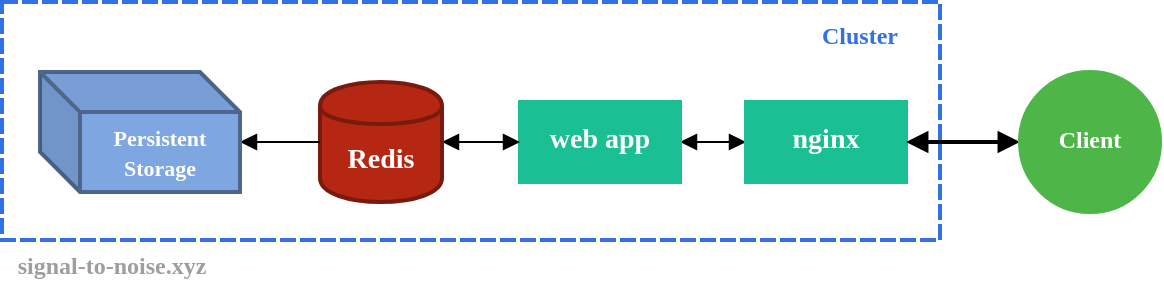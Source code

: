 <mxfile version="13.1.3" type="device" pages="3"><diagram id="TQJTbAqvYvgxrkfOmOtY" name="Architecture"><mxGraphModel dx="1422" dy="804" grid="1" gridSize="10" guides="1" tooltips="1" connect="1" arrows="1" fold="1" page="1" pageScale="1" pageWidth="827" pageHeight="1169" math="0" shadow="0"><root><mxCell id="0"/><mxCell id="1" parent="0"/><mxCell id="H9-Vjm7rXuuzE0rPAisk-47" style="edgeStyle=none;rounded=0;orthogonalLoop=1;jettySize=auto;html=1;exitX=1;exitY=0.5;exitDx=0;exitDy=0;entryX=0;entryY=0.5;entryDx=0;entryDy=0;fontColor=#FFFFFF;startArrow=block;startFill=1;endArrow=block;endFill=1;" parent="1" source="H9-Vjm7rXuuzE0rPAisk-24" target="H9-Vjm7rXuuzE0rPAisk-25" edge="1"><mxGeometry relative="1" as="geometry"/></mxCell><mxCell id="H9-Vjm7rXuuzE0rPAisk-24" value="&lt;div style=&quot;width: 73.0px ; height: 16.0px ; word-break: break-word&quot;&gt;&lt;div align=&quot;center&quot;&gt;&lt;span style=&quot;font-size: 14px ; color: #ffffff ; text-decoration: none ; font-weight: bold ; font-family: &amp;#34;droid sans mono&amp;#34; ; line-height: 0&quot;&gt;&lt;span style=&quot;text-decoration: none ; line-height: normal&quot;&gt;web app&lt;/span&gt;&lt;/span&gt;&lt;/div&gt;&lt;/div&gt;" style="shape=rect;shadow=0;strokeWidth=2;fillColor=#1abf93;strokeColor=#1abf93;opacity=100.0;html=1;nl2Br=0;verticalAlign=middle;align=center;spacingLeft=6;spacingRight=6;whiteSpace=wrap;gliffyId=102;spacingBottom=4;" parent="1" vertex="1"><mxGeometry x="260" y="51" width="80" height="40" as="geometry"/></mxCell><mxCell id="H9-Vjm7rXuuzE0rPAisk-25" value="&lt;div style=&quot;width: 73.0px ; height: 16.0px ; word-break: break-word&quot;&gt;&lt;div align=&quot;center&quot;&gt;&lt;span style=&quot;font-size: 14px ; color: #ffffff ; text-decoration: none ; font-weight: bold ; font-family: &amp;#34;droid sans mono&amp;#34; ; line-height: 0&quot;&gt;&lt;span style=&quot;text-decoration: none ; line-height: normal&quot;&gt;nginx&lt;/span&gt;&lt;/span&gt;&lt;/div&gt;&lt;/div&gt;" style="shape=rect;shadow=0;strokeWidth=2;fillColor=#1abf93;strokeColor=#1abf93;opacity=100.0;html=1;nl2Br=0;verticalAlign=middle;align=center;spacingLeft=6;spacingRight=6;whiteSpace=wrap;gliffyId=100;spacingBottom=4;" parent="1" vertex="1"><mxGeometry x="373" y="51" width="80" height="40" as="geometry"/></mxCell><mxCell id="H9-Vjm7rXuuzE0rPAisk-48" style="edgeStyle=none;rounded=0;orthogonalLoop=1;jettySize=auto;html=1;exitX=0;exitY=0.5;exitDx=0;exitDy=0;entryX=1;entryY=0.5;entryDx=0;entryDy=0;startArrow=block;startFill=1;endArrow=block;endFill=1;strokeColor=#000000;fontColor=#FFFFFF;strokeWidth=2;" parent="1" source="H9-Vjm7rXuuzE0rPAisk-29" target="H9-Vjm7rXuuzE0rPAisk-25" edge="1"><mxGeometry relative="1" as="geometry"/></mxCell><mxCell id="H9-Vjm7rXuuzE0rPAisk-29" value="&lt;div style='width: 64.2px;height: 14.0px;word-break: break-word;'&gt;&lt;div align=&quot;center&quot;&gt;&lt;span style=&quot;font-size:12px;color:#ffffff;text-decoration:none;font-weight:bold;font-family:&amp;#39;Droid Sans Mono&amp;#39;; line-height: 0;&quot;&gt;&lt;span style=&quot;text-decoration:none; line-height: normal;&quot;&gt;Client&lt;/span&gt;&lt;/span&gt;&lt;/div&gt;&lt;/div&gt;" style="shape=ellipse;perimeter=ellipsePerimeter;shadow=0;strokeWidth=2;fillColor=#4eb648;strokeColor=#4eb648;opacity=100.0;html=1;nl2Br=0;verticalAlign=middle;align=center;spacingLeft=6;spacingRight=6;whiteSpace=wrap;gliffyId=85;spacingBottom=4;" parent="1" vertex="1"><mxGeometry x="510" y="36" width="70" height="70" as="geometry"/></mxCell><mxCell id="H9-Vjm7rXuuzE0rPAisk-31" style="shape=rect;shadow=0;strokeWidth=2;fillColor=none;pointerEvents=0;strokeColor=#3370e3;opacity=100.0;dashed=1;fixDash=1;dashPattern=8.0 2.0;gliffyId=83;" parent="1" vertex="1"><mxGeometry x="1" y="1" width="469" height="119" as="geometry"/></mxCell><mxCell id="H9-Vjm7rXuuzE0rPAisk-32" value="&lt;div style='width: 77.0px;height: 14.0px;word-break: break-word;'&gt;&lt;div align=&quot;center&quot;&gt;&lt;span style=&quot;font-size:12px;color:#3370e3;font-weight:bold;font-family:&amp;#39;Droid Sans Mono&amp;#39;; line-height: 0;&quot;&gt;&lt;span style=&quot; line-height: normal;&quot;&gt;Cluster&lt;/span&gt;&lt;/span&gt;&lt;/div&gt;&lt;/div&gt;" style="text;html=1;nl2Br=0;html=1;nl2Br=0;verticalAlign=middle;align=center;spacingLeft=0.0;spacingRight=0;whiteSpace=wrap;gliffyId=82;" parent="1" vertex="1"><mxGeometry x="390" y="10" width="80" height="14" as="geometry"/></mxCell><mxCell id="H9-Vjm7rXuuzE0rPAisk-39" value="&lt;font color=&quot;#9e9e9e&quot; face=&quot;Droid Sans&quot;&gt;&lt;b&gt;signal-to-noise.xyz&lt;/b&gt;&lt;/font&gt;" style="text;html=1;strokeColor=none;fillColor=none;align=center;verticalAlign=middle;whiteSpace=wrap;rounded=0;fontFamily=Helvetica;fontSize=12;fontColor=#FFFFFF;" parent="1" vertex="1"><mxGeometry x="1" y="123" width="110" height="20" as="geometry"/></mxCell><mxCell id="H9-Vjm7rXuuzE0rPAisk-46" style="edgeStyle=none;rounded=0;orthogonalLoop=1;jettySize=auto;html=1;exitX=1;exitY=0.5;exitDx=0;exitDy=0;fontColor=#FFFFFF;startArrow=block;startFill=1;endArrow=block;endFill=1;" parent="1" source="H9-Vjm7rXuuzE0rPAisk-43" target="H9-Vjm7rXuuzE0rPAisk-24" edge="1"><mxGeometry relative="1" as="geometry"/></mxCell><mxCell id="H9-Vjm7rXuuzE0rPAisk-43" value="&lt;font style=&quot;font-size: 14px&quot;&gt;Redis&lt;/font&gt;" style="shape=cylinder;whiteSpace=wrap;html=1;boundedLbl=1;backgroundOutline=1;fillColor=#B62713;strokeColor=#781A0D;strokeWidth=2;fontColor=#FFFFFF;fontStyle=1;fontFamily=Droid Sans Mono;" parent="1" vertex="1"><mxGeometry x="160" y="41" width="61" height="60" as="geometry"/></mxCell><mxCell id="H9-Vjm7rXuuzE0rPAisk-45" style="edgeStyle=none;orthogonalLoop=1;jettySize=auto;html=1;fontColor=#FFFFFF;startArrow=block;startFill=1;endArrow=none;endFill=0;strokeColor=#000000;rounded=0;entryX=0;entryY=0.5;entryDx=0;entryDy=0;entryPerimeter=0;" parent="1" target="H9-Vjm7rXuuzE0rPAisk-43" edge="1"><mxGeometry relative="1" as="geometry"><mxPoint x="120" y="71" as="sourcePoint"/><mxPoint x="160" y="78" as="targetPoint"/></mxGeometry></mxCell><mxCell id="H9-Vjm7rXuuzE0rPAisk-44" value="&lt;b&gt;&lt;font face=&quot;Droid Sans Mono&quot; style=&quot;font-size: 11px&quot;&gt;Persistent Storage&lt;/font&gt;&lt;/b&gt;" style="shape=cube;whiteSpace=wrap;html=1;boundedLbl=1;backgroundOutline=1;darkOpacity=0.05;darkOpacity2=0.1;strokeColor=#4D668A;strokeWidth=2;fillColor=#7EA6E0;fontColor=#FFFFFF;" parent="1" vertex="1"><mxGeometry x="20" y="36" width="100" height="60" as="geometry"/></mxCell></root></mxGraphModel></diagram><diagram name="Architecture - 1" id="xHBggTGb0wJ0uz-_lprD"><mxGraphModel dx="1422" dy="804" grid="1" gridSize="10" guides="1" tooltips="1" connect="1" arrows="1" fold="1" page="1" pageScale="1" pageWidth="827" pageHeight="1169" math="0" shadow="0"><root><mxCell id="60aiNz1MqVPqhGxGND8Q-0"/><mxCell id="60aiNz1MqVPqhGxGND8Q-1" parent="60aiNz1MqVPqhGxGND8Q-0"/><mxCell id="60aiNz1MqVPqhGxGND8Q-3" value="&lt;div style=&quot;width: 73.0px ; height: 16.0px ; word-break: break-word&quot;&gt;&lt;div align=&quot;center&quot;&gt;&lt;span style=&quot;font-size: 14px ; color: #ffffff ; text-decoration: none ; font-weight: bold ; font-family: &amp;#34;droid sans mono&amp;#34; ; line-height: 0&quot;&gt;&lt;span style=&quot;text-decoration: none ; line-height: normal&quot;&gt;web app&lt;/span&gt;&lt;/span&gt;&lt;/div&gt;&lt;/div&gt;" style="shape=rect;shadow=0;strokeWidth=2;fillColor=#1abf93;strokeColor=#1abf93;opacity=100.0;html=1;nl2Br=0;verticalAlign=middle;align=center;spacingLeft=6;spacingRight=6;whiteSpace=wrap;gliffyId=102;spacingBottom=4;" vertex="1" parent="60aiNz1MqVPqhGxGND8Q-1"><mxGeometry x="20" y="51" width="80" height="40" as="geometry"/></mxCell><mxCell id="60aiNz1MqVPqhGxGND8Q-4" value="&lt;div style=&quot;width: 73.0px ; height: 16.0px ; word-break: break-word&quot;&gt;&lt;div align=&quot;center&quot;&gt;&lt;span style=&quot;font-size: 14px ; color: #ffffff ; text-decoration: none ; font-weight: bold ; font-family: &amp;#34;droid sans mono&amp;#34; ; line-height: 0&quot;&gt;&lt;span style=&quot;text-decoration: none ; line-height: normal&quot;&gt;nginx&lt;/span&gt;&lt;/span&gt;&lt;/div&gt;&lt;/div&gt;" style="shape=rect;shadow=0;strokeWidth=2;fillColor=#1abf93;strokeColor=#1abf93;opacity=100.0;html=1;nl2Br=0;verticalAlign=middle;align=center;spacingLeft=6;spacingRight=6;whiteSpace=wrap;gliffyId=100;spacingBottom=4;" vertex="1" parent="60aiNz1MqVPqhGxGND8Q-1"><mxGeometry x="142" y="51" width="80" height="40" as="geometry"/></mxCell><mxCell id="60aiNz1MqVPqhGxGND8Q-6" value="&lt;div style='width: 64.2px;height: 14.0px;word-break: break-word;'&gt;&lt;div align=&quot;center&quot;&gt;&lt;span style=&quot;font-size:12px;color:#ffffff;text-decoration:none;font-weight:bold;font-family:&amp;#39;Droid Sans Mono&amp;#39;; line-height: 0;&quot;&gt;&lt;span style=&quot;text-decoration:none; line-height: normal;&quot;&gt;Client&lt;/span&gt;&lt;/span&gt;&lt;/div&gt;&lt;/div&gt;" style="shape=ellipse;perimeter=ellipsePerimeter;shadow=0;strokeWidth=2;fillColor=#4eb648;strokeColor=#4eb648;opacity=100.0;html=1;nl2Br=0;verticalAlign=middle;align=center;spacingLeft=6;spacingRight=6;whiteSpace=wrap;gliffyId=85;spacingBottom=4;" vertex="1" parent="60aiNz1MqVPqhGxGND8Q-1"><mxGeometry x="280" y="36" width="70" height="70" as="geometry"/></mxCell><mxCell id="60aiNz1MqVPqhGxGND8Q-7" style="shape=rect;shadow=0;strokeWidth=2;fillColor=none;pointerEvents=0;strokeColor=#3370e3;opacity=100.0;dashed=1;fixDash=1;dashPattern=8.0 2.0;gliffyId=83;" vertex="1" parent="60aiNz1MqVPqhGxGND8Q-1"><mxGeometry x="1" y="1" width="239" height="119" as="geometry"/></mxCell><mxCell id="60aiNz1MqVPqhGxGND8Q-8" value="&lt;div style='width: 77.0px;height: 14.0px;word-break: break-word;'&gt;&lt;div align=&quot;center&quot;&gt;&lt;span style=&quot;font-size:12px;color:#3370e3;font-weight:bold;font-family:&amp;#39;Droid Sans Mono&amp;#39;; line-height: 0;&quot;&gt;&lt;span style=&quot; line-height: normal;&quot;&gt;Cluster&lt;/span&gt;&lt;/span&gt;&lt;/div&gt;&lt;/div&gt;" style="text;html=1;nl2Br=0;html=1;nl2Br=0;verticalAlign=middle;align=center;spacingLeft=0.0;spacingRight=0;whiteSpace=wrap;gliffyId=82;" vertex="1" parent="60aiNz1MqVPqhGxGND8Q-1"><mxGeometry x="160" y="10" width="80" height="14" as="geometry"/></mxCell><mxCell id="60aiNz1MqVPqhGxGND8Q-9" value="&lt;font color=&quot;#9e9e9e&quot; face=&quot;Droid Sans&quot;&gt;&lt;b&gt;signal-to-noise.xyz&lt;/b&gt;&lt;/font&gt;" style="text;html=1;strokeColor=none;fillColor=none;align=center;verticalAlign=middle;whiteSpace=wrap;rounded=0;fontFamily=Helvetica;fontSize=12;fontColor=#FFFFFF;" vertex="1" parent="60aiNz1MqVPqhGxGND8Q-1"><mxGeometry x="1" y="123" width="110" height="20" as="geometry"/></mxCell></root></mxGraphModel></diagram><diagram name="Architecture - 2" id="b5-VT7EeHTKwHk4ztNpo"><mxGraphModel dx="1422" dy="804" grid="1" gridSize="10" guides="1" tooltips="1" connect="1" arrows="1" fold="1" page="1" pageScale="1" pageWidth="827" pageHeight="1169" math="0" shadow="0"><root><mxCell id="DGFqANY6V_jsTPd-yNCB-0"/><mxCell id="DGFqANY6V_jsTPd-yNCB-1" parent="DGFqANY6V_jsTPd-yNCB-0"/><mxCell id="DGFqANY6V_jsTPd-yNCB-8" style="edgeStyle=orthogonalEdgeStyle;rounded=0;orthogonalLoop=1;jettySize=auto;html=1;exitX=1;exitY=0.5;exitDx=0;exitDy=0;entryX=0;entryY=0.5;entryDx=0;entryDy=0;startArrow=block;startFill=1;endArrow=block;endFill=1;" edge="1" parent="DGFqANY6V_jsTPd-yNCB-1" source="DGFqANY6V_jsTPd-yNCB-2" target="DGFqANY6V_jsTPd-yNCB-3"><mxGeometry relative="1" as="geometry"/></mxCell><mxCell id="DGFqANY6V_jsTPd-yNCB-2" value="&lt;div style=&quot;width: 73.0px ; height: 16.0px ; word-break: break-word&quot;&gt;&lt;div align=&quot;center&quot;&gt;&lt;span style=&quot;font-size: 14px ; color: #ffffff ; text-decoration: none ; font-weight: bold ; font-family: &amp;#34;droid sans mono&amp;#34; ; line-height: 0&quot;&gt;&lt;span style=&quot;text-decoration: none ; line-height: normal&quot;&gt;web app&lt;/span&gt;&lt;/span&gt;&lt;/div&gt;&lt;/div&gt;" style="shape=rect;shadow=0;strokeWidth=2;fillColor=#1abf93;strokeColor=#1abf93;opacity=100.0;html=1;nl2Br=0;verticalAlign=middle;align=center;spacingLeft=6;spacingRight=6;whiteSpace=wrap;gliffyId=102;spacingBottom=4;" vertex="1" parent="DGFqANY6V_jsTPd-yNCB-1"><mxGeometry x="20" y="51" width="80" height="40" as="geometry"/></mxCell><mxCell id="iJ4W5OVNSpYjAU3qld0E-0" style="edgeStyle=orthogonalEdgeStyle;rounded=0;orthogonalLoop=1;jettySize=auto;html=1;exitX=1;exitY=0.5;exitDx=0;exitDy=0;entryX=0;entryY=0.5;entryDx=0;entryDy=0;startArrow=block;startFill=1;endArrow=block;endFill=1;" edge="1" parent="DGFqANY6V_jsTPd-yNCB-1" source="DGFqANY6V_jsTPd-yNCB-3" target="DGFqANY6V_jsTPd-yNCB-4"><mxGeometry relative="1" as="geometry"/></mxCell><mxCell id="DGFqANY6V_jsTPd-yNCB-3" value="&lt;div style=&quot;width: 73.0px ; height: 16.0px ; word-break: break-word&quot;&gt;&lt;div align=&quot;center&quot;&gt;&lt;span style=&quot;font-size: 14px ; color: #ffffff ; text-decoration: none ; font-weight: bold ; font-family: &amp;#34;droid sans mono&amp;#34; ; line-height: 0&quot;&gt;&lt;span style=&quot;text-decoration: none ; line-height: normal&quot;&gt;nginx&lt;/span&gt;&lt;/span&gt;&lt;/div&gt;&lt;/div&gt;" style="shape=rect;shadow=0;strokeWidth=2;fillColor=#1abf93;strokeColor=#1abf93;opacity=100.0;html=1;nl2Br=0;verticalAlign=middle;align=center;spacingLeft=6;spacingRight=6;whiteSpace=wrap;gliffyId=100;spacingBottom=4;" vertex="1" parent="DGFqANY6V_jsTPd-yNCB-1"><mxGeometry x="142" y="51" width="80" height="40" as="geometry"/></mxCell><mxCell id="DGFqANY6V_jsTPd-yNCB-4" value="&lt;div style='width: 64.2px;height: 14.0px;word-break: break-word;'&gt;&lt;div align=&quot;center&quot;&gt;&lt;span style=&quot;font-size:12px;color:#ffffff;text-decoration:none;font-weight:bold;font-family:&amp;#39;Droid Sans Mono&amp;#39;; line-height: 0;&quot;&gt;&lt;span style=&quot;text-decoration:none; line-height: normal;&quot;&gt;Client&lt;/span&gt;&lt;/span&gt;&lt;/div&gt;&lt;/div&gt;" style="shape=ellipse;perimeter=ellipsePerimeter;shadow=0;strokeWidth=2;fillColor=#4eb648;strokeColor=#4eb648;opacity=100.0;html=1;nl2Br=0;verticalAlign=middle;align=center;spacingLeft=6;spacingRight=6;whiteSpace=wrap;gliffyId=85;spacingBottom=4;" vertex="1" parent="DGFqANY6V_jsTPd-yNCB-1"><mxGeometry x="280" y="36" width="70" height="70" as="geometry"/></mxCell><mxCell id="DGFqANY6V_jsTPd-yNCB-5" style="shape=rect;shadow=0;strokeWidth=2;fillColor=none;pointerEvents=0;strokeColor=#3370e3;opacity=100.0;dashed=1;fixDash=1;dashPattern=8.0 2.0;gliffyId=83;" vertex="1" parent="DGFqANY6V_jsTPd-yNCB-1"><mxGeometry x="1" y="1" width="239" height="119" as="geometry"/></mxCell><mxCell id="DGFqANY6V_jsTPd-yNCB-6" value="&lt;div style='width: 77.0px;height: 14.0px;word-break: break-word;'&gt;&lt;div align=&quot;center&quot;&gt;&lt;span style=&quot;font-size:12px;color:#3370e3;font-weight:bold;font-family:&amp;#39;Droid Sans Mono&amp;#39;; line-height: 0;&quot;&gt;&lt;span style=&quot; line-height: normal;&quot;&gt;Cluster&lt;/span&gt;&lt;/span&gt;&lt;/div&gt;&lt;/div&gt;" style="text;html=1;nl2Br=0;html=1;nl2Br=0;verticalAlign=middle;align=center;spacingLeft=0.0;spacingRight=0;whiteSpace=wrap;gliffyId=82;" vertex="1" parent="DGFqANY6V_jsTPd-yNCB-1"><mxGeometry x="160" y="10" width="80" height="14" as="geometry"/></mxCell><mxCell id="DGFqANY6V_jsTPd-yNCB-7" value="&lt;font color=&quot;#9e9e9e&quot; face=&quot;Droid Sans&quot;&gt;&lt;b&gt;signal-to-noise.xyz&lt;/b&gt;&lt;/font&gt;" style="text;html=1;strokeColor=none;fillColor=none;align=center;verticalAlign=middle;whiteSpace=wrap;rounded=0;fontFamily=Helvetica;fontSize=12;fontColor=#FFFFFF;" vertex="1" parent="DGFqANY6V_jsTPd-yNCB-1"><mxGeometry x="1" y="123" width="110" height="20" as="geometry"/></mxCell></root></mxGraphModel></diagram></mxfile>